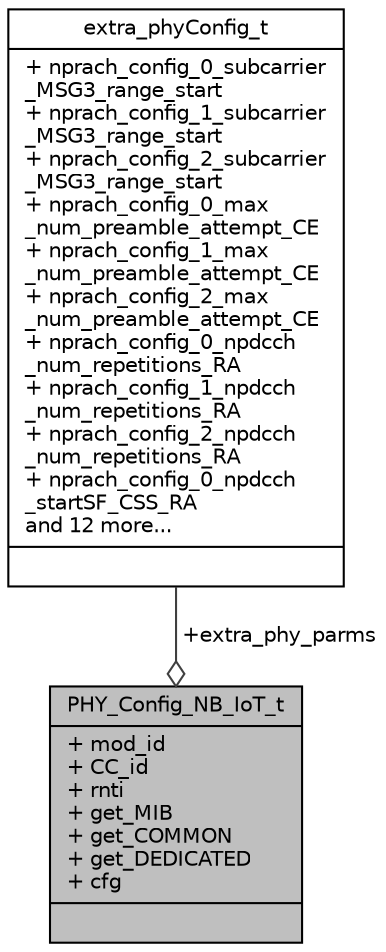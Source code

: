 digraph "PHY_Config_NB_IoT_t"
{
 // LATEX_PDF_SIZE
  edge [fontname="Helvetica",fontsize="10",labelfontname="Helvetica",labelfontsize="10"];
  node [fontname="Helvetica",fontsize="10",shape=record];
  Node1 [label="{PHY_Config_NB_IoT_t\n|+ mod_id\l+ CC_id\l+ rnti\l+ get_MIB\l+ get_COMMON\l+ get_DEDICATED\l+ cfg\l|}",height=0.2,width=0.4,color="black", fillcolor="grey75", style="filled", fontcolor="black",tooltip=" "];
  Node2 -> Node1 [color="grey25",fontsize="10",style="solid",label=" +extra_phy_parms" ,arrowhead="odiamond",fontname="Helvetica"];
  Node2 [label="{extra_phyConfig_t\n|+ nprach_config_0_subcarrier\l_MSG3_range_start\l+ nprach_config_1_subcarrier\l_MSG3_range_start\l+ nprach_config_2_subcarrier\l_MSG3_range_start\l+ nprach_config_0_max\l_num_preamble_attempt_CE\l+ nprach_config_1_max\l_num_preamble_attempt_CE\l+ nprach_config_2_max\l_num_preamble_attempt_CE\l+ nprach_config_0_npdcch\l_num_repetitions_RA\l+ nprach_config_1_npdcch\l_num_repetitions_RA\l+ nprach_config_2_npdcch\l_num_repetitions_RA\l+ nprach_config_0_npdcch\l_startSF_CSS_RA\land 12 more...\l|}",height=0.2,width=0.4,color="black", fillcolor="white", style="filled",URL="$structextra__phyConfig__t.html",tooltip=" "];
}
